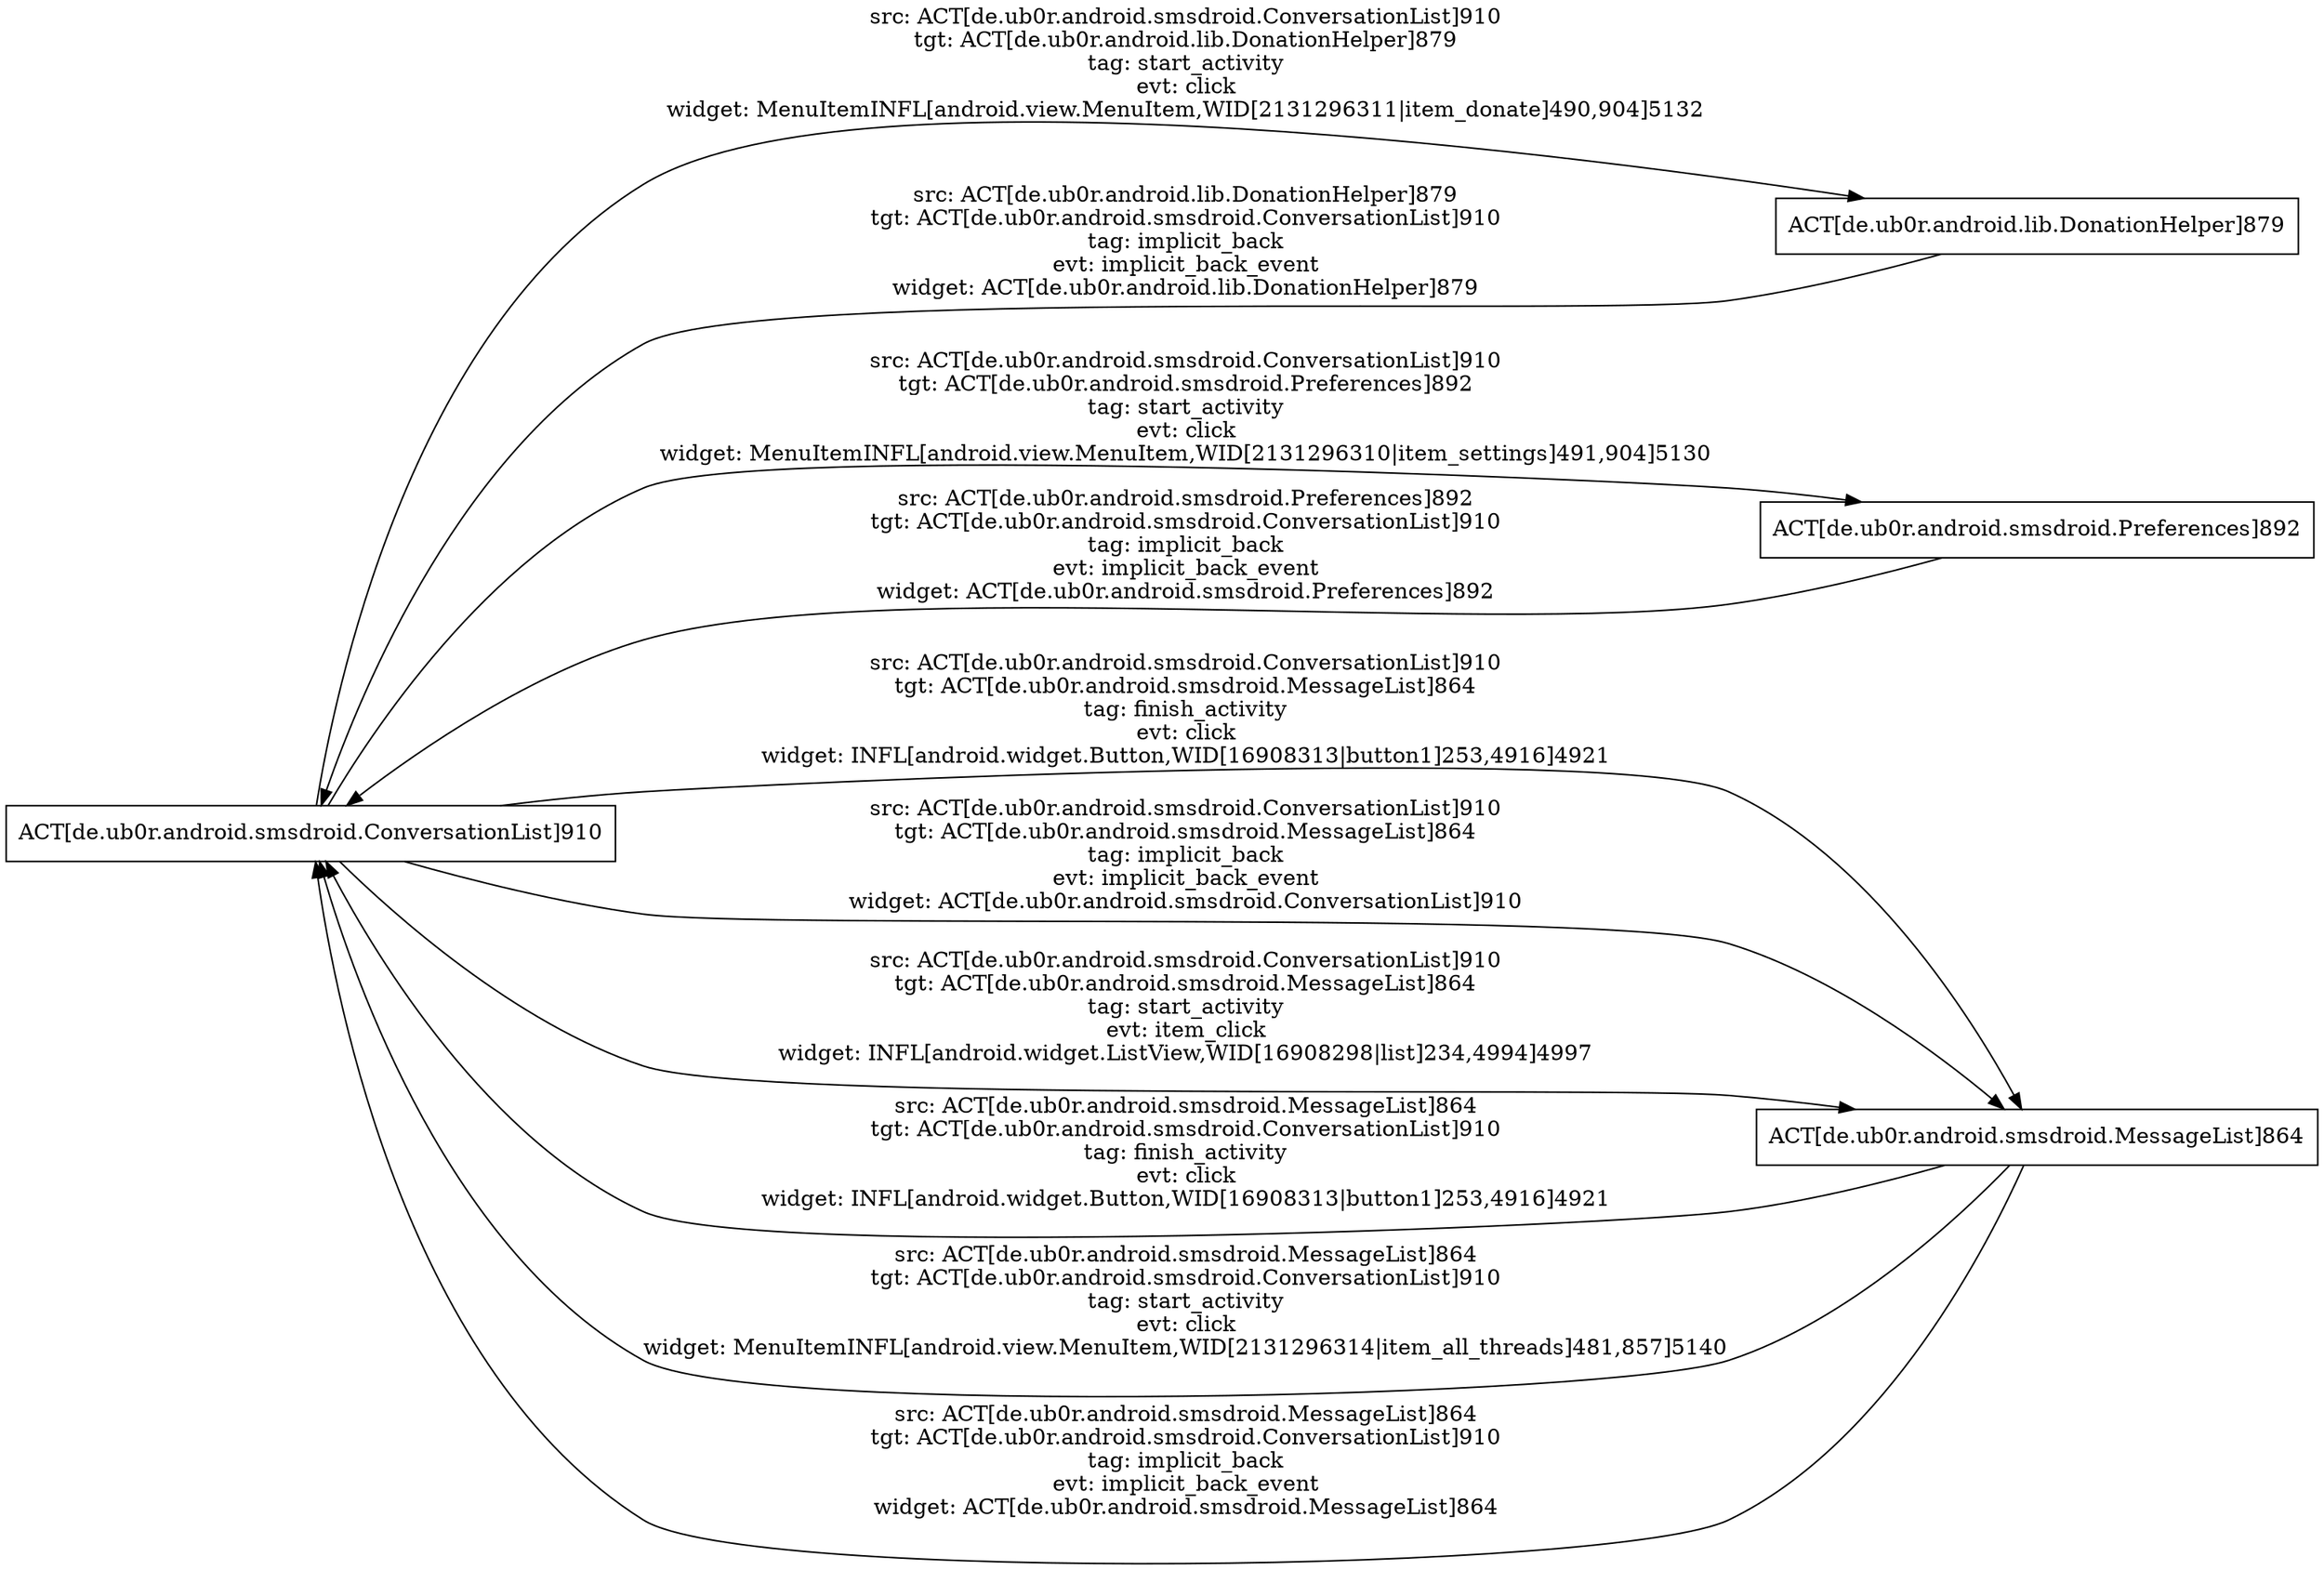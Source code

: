 digraph G {
 rankdir=LR;
 node[shape=box];
 n8 [label="ACT[de.ub0r.android.smsdroid.ConversationList]910"];
 n3 [label="ACT[de.ub0r.android.lib.DonationHelper]879"];
 n5 [label="ACT[de.ub0r.android.smsdroid.Preferences]892"];
 n1 [label="ACT[de.ub0r.android.smsdroid.MessageList]864"];
 n3 -> n8 [label="src: ACT[de.ub0r.android.lib.DonationHelper]879\ntgt: ACT[de.ub0r.android.smsdroid.ConversationList]910\ntag: implicit_back\nevt: implicit_back_event\nwidget: ACT[de.ub0r.android.lib.DonationHelper]879\n"];
 n5 -> n8 [label="src: ACT[de.ub0r.android.smsdroid.Preferences]892\ntgt: ACT[de.ub0r.android.smsdroid.ConversationList]910\ntag: implicit_back\nevt: implicit_back_event\nwidget: ACT[de.ub0r.android.smsdroid.Preferences]892\n"];
 n8 -> n1 [label="src: ACT[de.ub0r.android.smsdroid.ConversationList]910\ntgt: ACT[de.ub0r.android.smsdroid.MessageList]864\ntag: finish_activity\nevt: click\nwidget: INFL[android.widget.Button,WID[16908313|button1]253,4916]4921\n"];
 n1 -> n8 [label="src: ACT[de.ub0r.android.smsdroid.MessageList]864\ntgt: ACT[de.ub0r.android.smsdroid.ConversationList]910\ntag: finish_activity\nevt: click\nwidget: INFL[android.widget.Button,WID[16908313|button1]253,4916]4921\n"];
 n8 -> n1 [label="src: ACT[de.ub0r.android.smsdroid.ConversationList]910\ntgt: ACT[de.ub0r.android.smsdroid.MessageList]864\ntag: implicit_back\nevt: implicit_back_event\nwidget: ACT[de.ub0r.android.smsdroid.ConversationList]910\n"];
 n8 -> n1 [label="src: ACT[de.ub0r.android.smsdroid.ConversationList]910\ntgt: ACT[de.ub0r.android.smsdroid.MessageList]864\ntag: start_activity\nevt: item_click\nwidget: INFL[android.widget.ListView,WID[16908298|list]234,4994]4997\n"];
 n8 -> n5 [label="src: ACT[de.ub0r.android.smsdroid.ConversationList]910\ntgt: ACT[de.ub0r.android.smsdroid.Preferences]892\ntag: start_activity\nevt: click\nwidget: MenuItemINFL[android.view.MenuItem,WID[2131296310|item_settings]491,904]5130\n"];
 n8 -> n3 [label="src: ACT[de.ub0r.android.smsdroid.ConversationList]910\ntgt: ACT[de.ub0r.android.lib.DonationHelper]879\ntag: start_activity\nevt: click\nwidget: MenuItemINFL[android.view.MenuItem,WID[2131296311|item_donate]490,904]5132\n"];
 n1 -> n8 [label="src: ACT[de.ub0r.android.smsdroid.MessageList]864\ntgt: ACT[de.ub0r.android.smsdroid.ConversationList]910\ntag: start_activity\nevt: click\nwidget: MenuItemINFL[android.view.MenuItem,WID[2131296314|item_all_threads]481,857]5140\n"];
 n1 -> n8 [label="src: ACT[de.ub0r.android.smsdroid.MessageList]864\ntgt: ACT[de.ub0r.android.smsdroid.ConversationList]910\ntag: implicit_back\nevt: implicit_back_event\nwidget: ACT[de.ub0r.android.smsdroid.MessageList]864\n"];
}